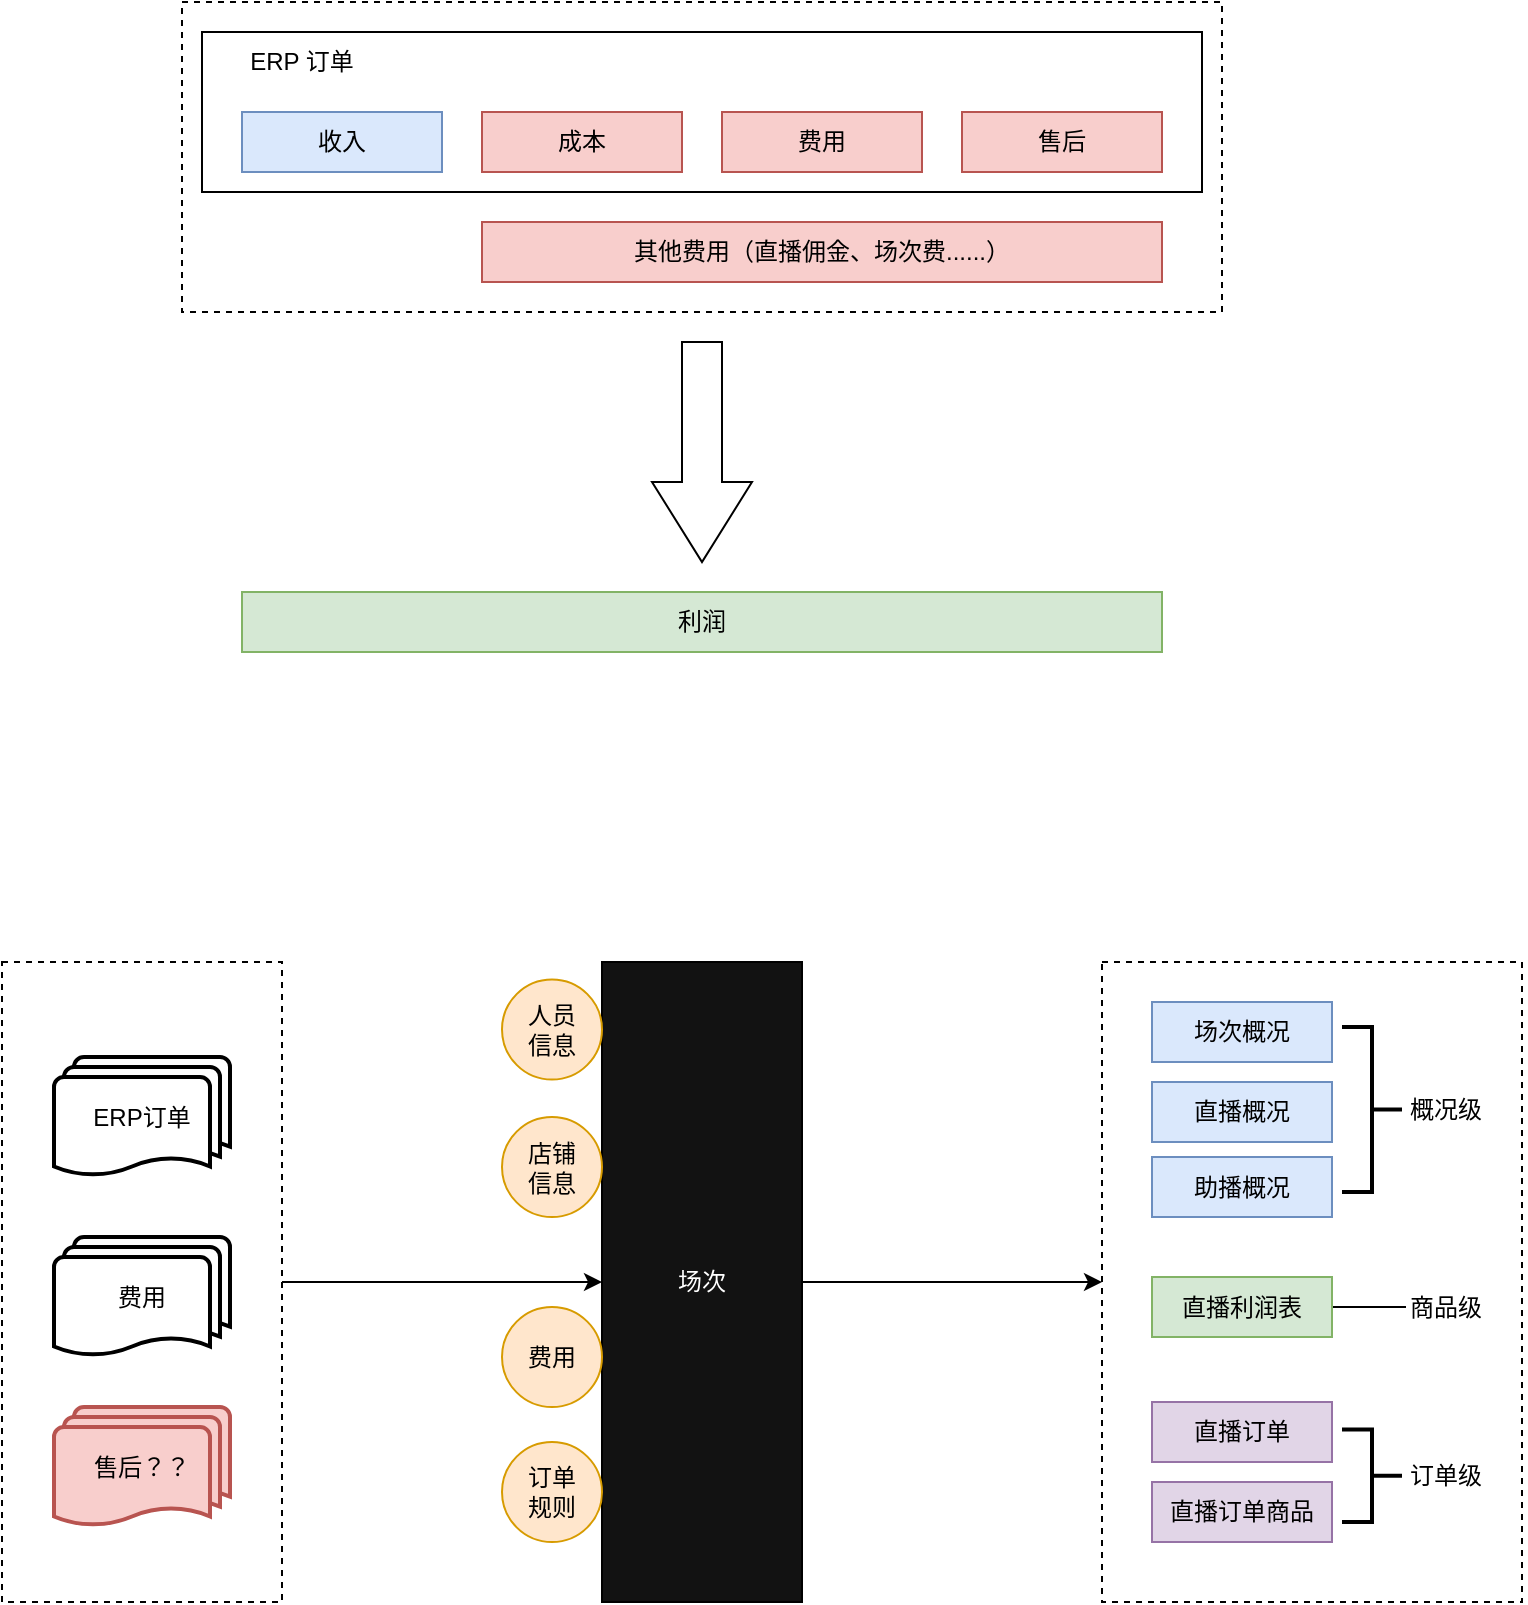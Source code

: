 <mxfile version="22.1.7" type="github">
  <diagram name="Page-1" id="4Yxf_F3Yg8TCebHdQZ62">
    <mxGraphModel dx="1434" dy="981" grid="1" gridSize="10" guides="1" tooltips="1" connect="1" arrows="1" fold="1" page="1" pageScale="1" pageWidth="2000" pageHeight="2000" math="0" shadow="0">
      <root>
        <mxCell id="0" />
        <mxCell id="1" parent="0" />
        <mxCell id="hUss3SKFeiQ75tnnukBr-24" value="" style="rounded=0;whiteSpace=wrap;html=1;fillColor=none;dashed=1;" vertex="1" parent="1">
          <mxGeometry x="70" y="540" width="140" height="320" as="geometry" />
        </mxCell>
        <mxCell id="hUss3SKFeiQ75tnnukBr-34" value="" style="rounded=0;whiteSpace=wrap;html=1;fillColor=none;dashed=1;" vertex="1" parent="1">
          <mxGeometry x="620" y="540" width="210" height="320" as="geometry" />
        </mxCell>
        <mxCell id="hUss3SKFeiQ75tnnukBr-35" style="edgeStyle=orthogonalEdgeStyle;rounded=0;orthogonalLoop=1;jettySize=auto;html=1;entryX=0;entryY=0.5;entryDx=0;entryDy=0;" edge="1" parent="1" source="hUss3SKFeiQ75tnnukBr-24" target="hUss3SKFeiQ75tnnukBr-15">
          <mxGeometry relative="1" as="geometry" />
        </mxCell>
        <mxCell id="hUss3SKFeiQ75tnnukBr-11" value="" style="rounded=0;whiteSpace=wrap;html=1;fillColor=none;dashed=1;" vertex="1" parent="1">
          <mxGeometry x="160" y="60" width="520" height="155" as="geometry" />
        </mxCell>
        <mxCell id="hUss3SKFeiQ75tnnukBr-8" value="" style="rounded=0;whiteSpace=wrap;html=1;fillStyle=auto;" vertex="1" parent="1">
          <mxGeometry x="170" y="75" width="500" height="80" as="geometry" />
        </mxCell>
        <mxCell id="hUss3SKFeiQ75tnnukBr-4" value="收入" style="rounded=0;whiteSpace=wrap;html=1;fillColor=#dae8fc;strokeColor=#6c8ebf;" vertex="1" parent="1">
          <mxGeometry x="190" y="115" width="100" height="30" as="geometry" />
        </mxCell>
        <mxCell id="hUss3SKFeiQ75tnnukBr-5" value="其他费用（直播佣金、场次费......）" style="rounded=0;whiteSpace=wrap;html=1;fillColor=#f8cecc;strokeColor=#b85450;" vertex="1" parent="1">
          <mxGeometry x="310" y="170" width="340" height="30" as="geometry" />
        </mxCell>
        <mxCell id="hUss3SKFeiQ75tnnukBr-6" value="成本" style="rounded=0;whiteSpace=wrap;html=1;fillColor=#f8cecc;strokeColor=#b85450;" vertex="1" parent="1">
          <mxGeometry x="310" y="115" width="100" height="30" as="geometry" />
        </mxCell>
        <mxCell id="hUss3SKFeiQ75tnnukBr-7" value="利润" style="rounded=0;whiteSpace=wrap;html=1;fillColor=#d5e8d4;strokeColor=#82b366;" vertex="1" parent="1">
          <mxGeometry x="190" y="355" width="460" height="30" as="geometry" />
        </mxCell>
        <mxCell id="hUss3SKFeiQ75tnnukBr-9" value="ERP 订单" style="text;html=1;strokeColor=none;fillColor=none;align=center;verticalAlign=middle;whiteSpace=wrap;rounded=0;" vertex="1" parent="1">
          <mxGeometry x="190" y="75" width="60" height="30" as="geometry" />
        </mxCell>
        <mxCell id="hUss3SKFeiQ75tnnukBr-10" value="" style="html=1;shadow=0;dashed=0;align=center;verticalAlign=middle;shape=mxgraph.arrows2.arrow;dy=0.6;dx=40;direction=south;notch=0;" vertex="1" parent="1">
          <mxGeometry x="395" y="230" width="50" height="110" as="geometry" />
        </mxCell>
        <mxCell id="hUss3SKFeiQ75tnnukBr-12" value="费用" style="rounded=0;whiteSpace=wrap;html=1;fillColor=#f8cecc;strokeColor=#b85450;" vertex="1" parent="1">
          <mxGeometry x="430" y="115" width="100" height="30" as="geometry" />
        </mxCell>
        <mxCell id="hUss3SKFeiQ75tnnukBr-13" value="售后" style="rounded=0;whiteSpace=wrap;html=1;fillColor=#f8cecc;strokeColor=#b85450;" vertex="1" parent="1">
          <mxGeometry x="550" y="115" width="100" height="30" as="geometry" />
        </mxCell>
        <mxCell id="hUss3SKFeiQ75tnnukBr-14" value="ERP订单" style="strokeWidth=2;html=1;shape=mxgraph.flowchart.multi-document;whiteSpace=wrap;" vertex="1" parent="1">
          <mxGeometry x="96" y="587.5" width="88" height="60" as="geometry" />
        </mxCell>
        <mxCell id="hUss3SKFeiQ75tnnukBr-36" style="edgeStyle=orthogonalEdgeStyle;rounded=0;orthogonalLoop=1;jettySize=auto;html=1;entryX=0;entryY=0.5;entryDx=0;entryDy=0;" edge="1" parent="1" source="hUss3SKFeiQ75tnnukBr-15" target="hUss3SKFeiQ75tnnukBr-34">
          <mxGeometry relative="1" as="geometry" />
        </mxCell>
        <mxCell id="hUss3SKFeiQ75tnnukBr-15" value="&lt;font color=&quot;#ffffff&quot;&gt;场次&lt;/font&gt;" style="rounded=0;whiteSpace=wrap;html=1;fillColor=#121212;" vertex="1" parent="1">
          <mxGeometry x="370" y="540" width="100" height="320" as="geometry" />
        </mxCell>
        <mxCell id="hUss3SKFeiQ75tnnukBr-22" value="费用" style="strokeWidth=2;html=1;shape=mxgraph.flowchart.multi-document;whiteSpace=wrap;" vertex="1" parent="1">
          <mxGeometry x="96" y="677.5" width="88" height="60" as="geometry" />
        </mxCell>
        <mxCell id="hUss3SKFeiQ75tnnukBr-23" value="售后？？" style="strokeWidth=2;html=1;shape=mxgraph.flowchart.multi-document;whiteSpace=wrap;fillColor=#f8cecc;strokeColor=#b85450;" vertex="1" parent="1">
          <mxGeometry x="96" y="762.5" width="88" height="60" as="geometry" />
        </mxCell>
        <mxCell id="hUss3SKFeiQ75tnnukBr-27" value="场次概况" style="rounded=0;whiteSpace=wrap;html=1;fillColor=#dae8fc;strokeColor=#6c8ebf;" vertex="1" parent="1">
          <mxGeometry x="645" y="560" width="90" height="30" as="geometry" />
        </mxCell>
        <mxCell id="hUss3SKFeiQ75tnnukBr-28" value="直播概况" style="rounded=0;whiteSpace=wrap;html=1;fillColor=#dae8fc;strokeColor=#6c8ebf;" vertex="1" parent="1">
          <mxGeometry x="645" y="600" width="90" height="30" as="geometry" />
        </mxCell>
        <mxCell id="hUss3SKFeiQ75tnnukBr-29" value="助播概况" style="rounded=0;whiteSpace=wrap;html=1;fillColor=#dae8fc;strokeColor=#6c8ebf;" vertex="1" parent="1">
          <mxGeometry x="645" y="637.5" width="90" height="30" as="geometry" />
        </mxCell>
        <mxCell id="hUss3SKFeiQ75tnnukBr-42" style="edgeStyle=orthogonalEdgeStyle;rounded=0;orthogonalLoop=1;jettySize=auto;html=1;endArrow=none;endFill=0;" edge="1" parent="1" source="hUss3SKFeiQ75tnnukBr-31" target="hUss3SKFeiQ75tnnukBr-39">
          <mxGeometry relative="1" as="geometry" />
        </mxCell>
        <mxCell id="hUss3SKFeiQ75tnnukBr-31" value="直播利润表" style="rounded=0;whiteSpace=wrap;html=1;fillColor=#d5e8d4;strokeColor=#82b366;" vertex="1" parent="1">
          <mxGeometry x="645" y="697.5" width="90" height="30" as="geometry" />
        </mxCell>
        <mxCell id="hUss3SKFeiQ75tnnukBr-32" value="直播订单" style="rounded=0;whiteSpace=wrap;html=1;fillColor=#e1d5e7;strokeColor=#9673a6;" vertex="1" parent="1">
          <mxGeometry x="645" y="760" width="90" height="30" as="geometry" />
        </mxCell>
        <mxCell id="hUss3SKFeiQ75tnnukBr-33" value="直播订单商品" style="rounded=0;whiteSpace=wrap;html=1;fillColor=#e1d5e7;strokeColor=#9673a6;" vertex="1" parent="1">
          <mxGeometry x="645" y="800" width="90" height="30" as="geometry" />
        </mxCell>
        <mxCell id="hUss3SKFeiQ75tnnukBr-37" value="概况级" style="text;html=1;align=left;verticalAlign=middle;resizable=0;points=[];autosize=1;strokeColor=none;fillColor=none;" vertex="1" parent="1">
          <mxGeometry x="772" y="598.75" width="60" height="30" as="geometry" />
        </mxCell>
        <mxCell id="hUss3SKFeiQ75tnnukBr-38" value="" style="strokeWidth=2;html=1;shape=mxgraph.flowchart.annotation_2;align=left;labelPosition=right;pointerEvents=1;rotation=-180;" vertex="1" parent="1">
          <mxGeometry x="740" y="572.5" width="30" height="82.5" as="geometry" />
        </mxCell>
        <mxCell id="hUss3SKFeiQ75tnnukBr-39" value="商品级" style="text;html=1;align=left;verticalAlign=middle;resizable=0;points=[];autosize=1;strokeColor=none;fillColor=none;" vertex="1" parent="1">
          <mxGeometry x="772" y="697.5" width="60" height="30" as="geometry" />
        </mxCell>
        <mxCell id="hUss3SKFeiQ75tnnukBr-40" value="订单级" style="text;html=1;align=left;verticalAlign=middle;resizable=0;points=[];autosize=1;strokeColor=none;fillColor=none;" vertex="1" parent="1">
          <mxGeometry x="772" y="781.5" width="60" height="30" as="geometry" />
        </mxCell>
        <mxCell id="hUss3SKFeiQ75tnnukBr-41" value="" style="strokeWidth=2;html=1;shape=mxgraph.flowchart.annotation_2;align=left;labelPosition=right;pointerEvents=1;rotation=-180;" vertex="1" parent="1">
          <mxGeometry x="740" y="773.75" width="30" height="46.25" as="geometry" />
        </mxCell>
        <mxCell id="hUss3SKFeiQ75tnnukBr-45" value="人员&lt;br&gt;信息" style="ellipse;whiteSpace=wrap;html=1;aspect=fixed;fillColor=#ffe6cc;strokeColor=#d79b00;" vertex="1" parent="1">
          <mxGeometry x="320" y="548.75" width="50" height="50" as="geometry" />
        </mxCell>
        <mxCell id="hUss3SKFeiQ75tnnukBr-46" value="店铺&lt;br&gt;信息" style="ellipse;whiteSpace=wrap;html=1;aspect=fixed;fillColor=#ffe6cc;strokeColor=#d79b00;" vertex="1" parent="1">
          <mxGeometry x="320" y="617.5" width="50" height="50" as="geometry" />
        </mxCell>
        <mxCell id="hUss3SKFeiQ75tnnukBr-47" value="费用" style="ellipse;whiteSpace=wrap;html=1;aspect=fixed;fillColor=#ffe6cc;strokeColor=#d79b00;" vertex="1" parent="1">
          <mxGeometry x="320" y="712.5" width="50" height="50" as="geometry" />
        </mxCell>
        <mxCell id="hUss3SKFeiQ75tnnukBr-49" value="订单&lt;br&gt;规则" style="ellipse;whiteSpace=wrap;html=1;aspect=fixed;fillColor=#ffe6cc;strokeColor=#d79b00;" vertex="1" parent="1">
          <mxGeometry x="320" y="780" width="50" height="50" as="geometry" />
        </mxCell>
      </root>
    </mxGraphModel>
  </diagram>
</mxfile>
